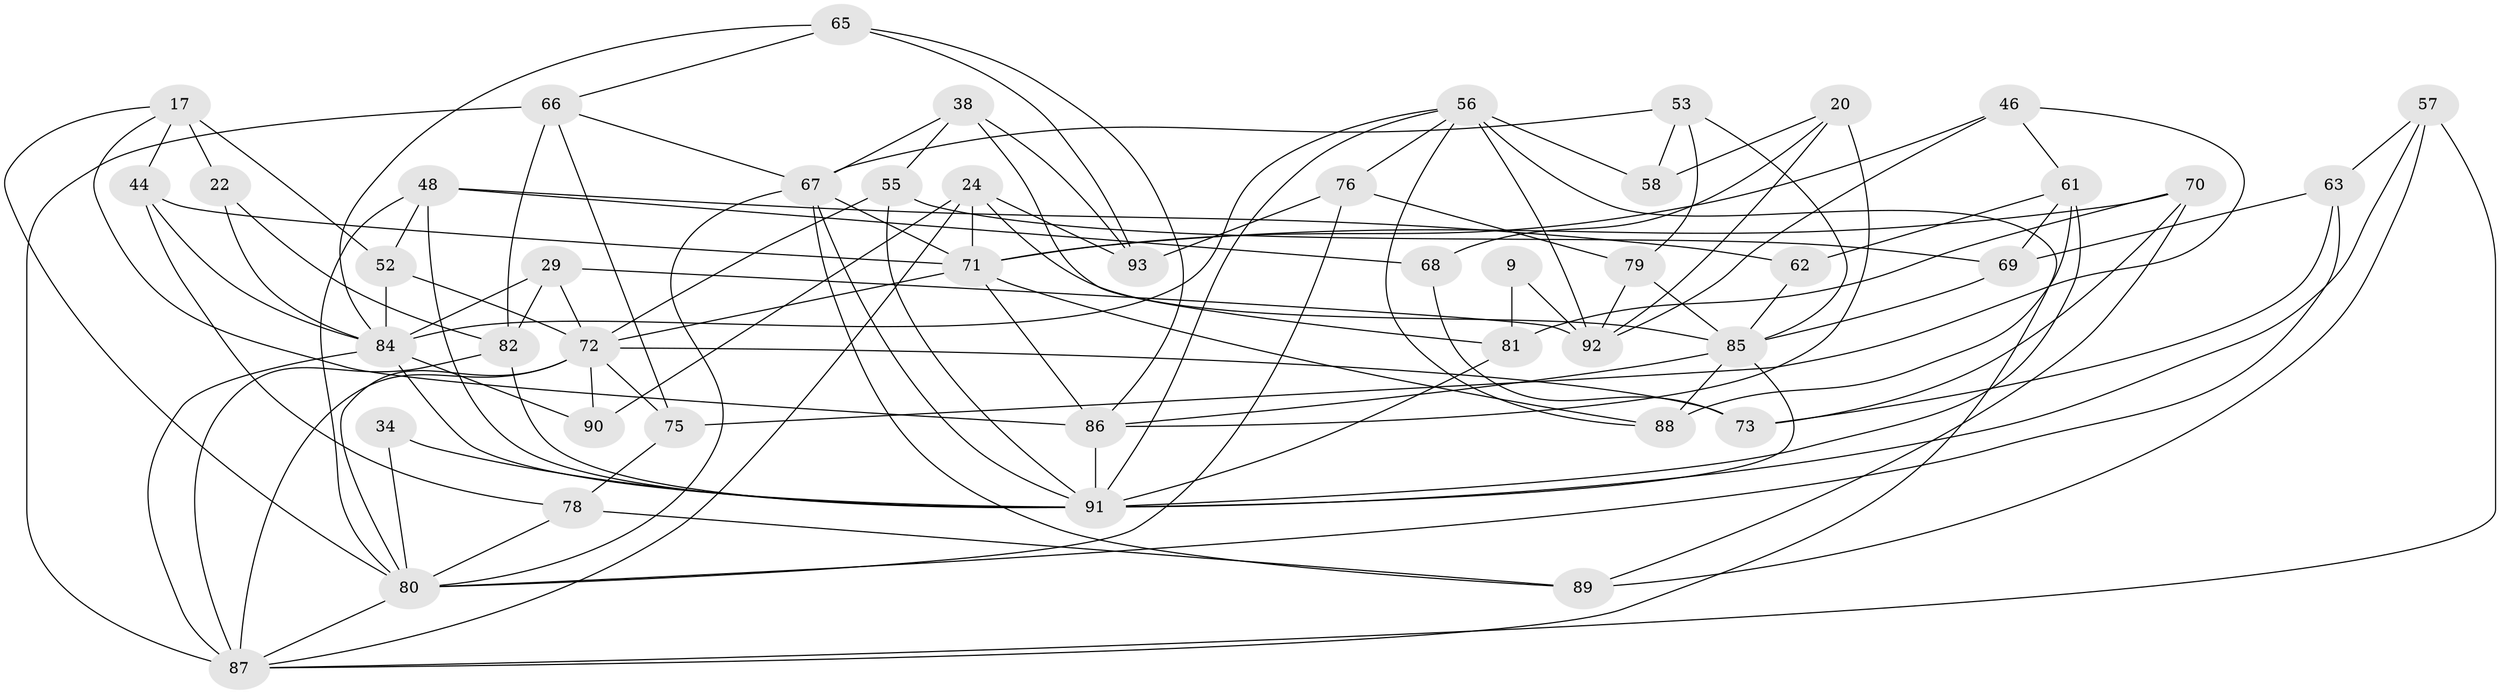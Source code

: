 // original degree distribution, {4: 1.0}
// Generated by graph-tools (version 1.1) at 2025/57/03/09/25 04:57:02]
// undirected, 46 vertices, 113 edges
graph export_dot {
graph [start="1"]
  node [color=gray90,style=filled];
  9;
  17 [super="+1"];
  20;
  22;
  24 [super="+19"];
  29;
  34;
  38;
  44;
  46;
  48 [super="+21"];
  52;
  53;
  55;
  56 [super="+39+25"];
  57;
  58;
  61 [super="+28"];
  62;
  63;
  65;
  66 [super="+8+11"];
  67 [super="+16+23"];
  68;
  69;
  70;
  71 [super="+27+31"];
  72 [super="+13+33+40+50"];
  73;
  75 [super="+30"];
  76;
  78;
  79;
  80 [super="+45"];
  81 [super="+4"];
  82 [super="+51"];
  84 [super="+60"];
  85 [super="+59+74"];
  86 [super="+6+54"];
  87 [super="+47"];
  88 [super="+26"];
  89;
  90;
  91 [super="+64+83"];
  92 [super="+77"];
  93;
  9 -- 81 [weight=2];
  9 -- 92 [weight=2];
  17 -- 22 [weight=2];
  17 -- 44;
  17 -- 52;
  17 -- 86;
  17 -- 80;
  20 -- 68;
  20 -- 58;
  20 -- 92;
  20 -- 86;
  22 -- 82;
  22 -- 84;
  24 -- 90 [weight=2];
  24 -- 93;
  24 -- 87;
  24 -- 71;
  24 -- 85;
  29 -- 84;
  29 -- 92;
  29 -- 82;
  29 -- 72;
  34 -- 80 [weight=2];
  34 -- 91 [weight=2];
  38 -- 81;
  38 -- 55;
  38 -- 93;
  38 -- 67;
  44 -- 71;
  44 -- 78;
  44 -- 84;
  46 -- 92;
  46 -- 75;
  46 -- 61;
  46 -- 71;
  48 -- 68 [weight=2];
  48 -- 52;
  48 -- 91;
  48 -- 62;
  48 -- 80;
  52 -- 72;
  52 -- 84;
  53 -- 58;
  53 -- 67;
  53 -- 79;
  53 -- 85;
  55 -- 69;
  55 -- 72;
  55 -- 91;
  56 -- 58 [weight=2];
  56 -- 87 [weight=2];
  56 -- 91 [weight=3];
  56 -- 76;
  56 -- 92 [weight=2];
  56 -- 84;
  56 -- 88;
  57 -- 63;
  57 -- 89;
  57 -- 91;
  57 -- 87;
  61 -- 69;
  61 -- 91;
  61 -- 88 [weight=2];
  61 -- 62;
  62 -- 85 [weight=2];
  63 -- 73;
  63 -- 69;
  63 -- 80;
  65 -- 66;
  65 -- 93;
  65 -- 86;
  65 -- 84;
  66 -- 75 [weight=2];
  66 -- 82 [weight=2];
  66 -- 87 [weight=2];
  66 -- 67;
  67 -- 91 [weight=2];
  67 -- 89;
  67 -- 80;
  67 -- 71;
  68 -- 73;
  69 -- 85;
  70 -- 81;
  70 -- 89;
  70 -- 73;
  70 -- 71;
  71 -- 72;
  71 -- 88;
  71 -- 86;
  72 -- 80;
  72 -- 75 [weight=2];
  72 -- 73;
  72 -- 87 [weight=3];
  72 -- 90;
  75 -- 78;
  76 -- 79;
  76 -- 93;
  76 -- 80;
  78 -- 89;
  78 -- 80;
  79 -- 85;
  79 -- 92;
  80 -- 87;
  81 -- 91 [weight=2];
  82 -- 91;
  82 -- 87;
  84 -- 91 [weight=2];
  84 -- 87;
  84 -- 90;
  85 -- 88 [weight=2];
  85 -- 91;
  85 -- 86;
  86 -- 91 [weight=3];
}

